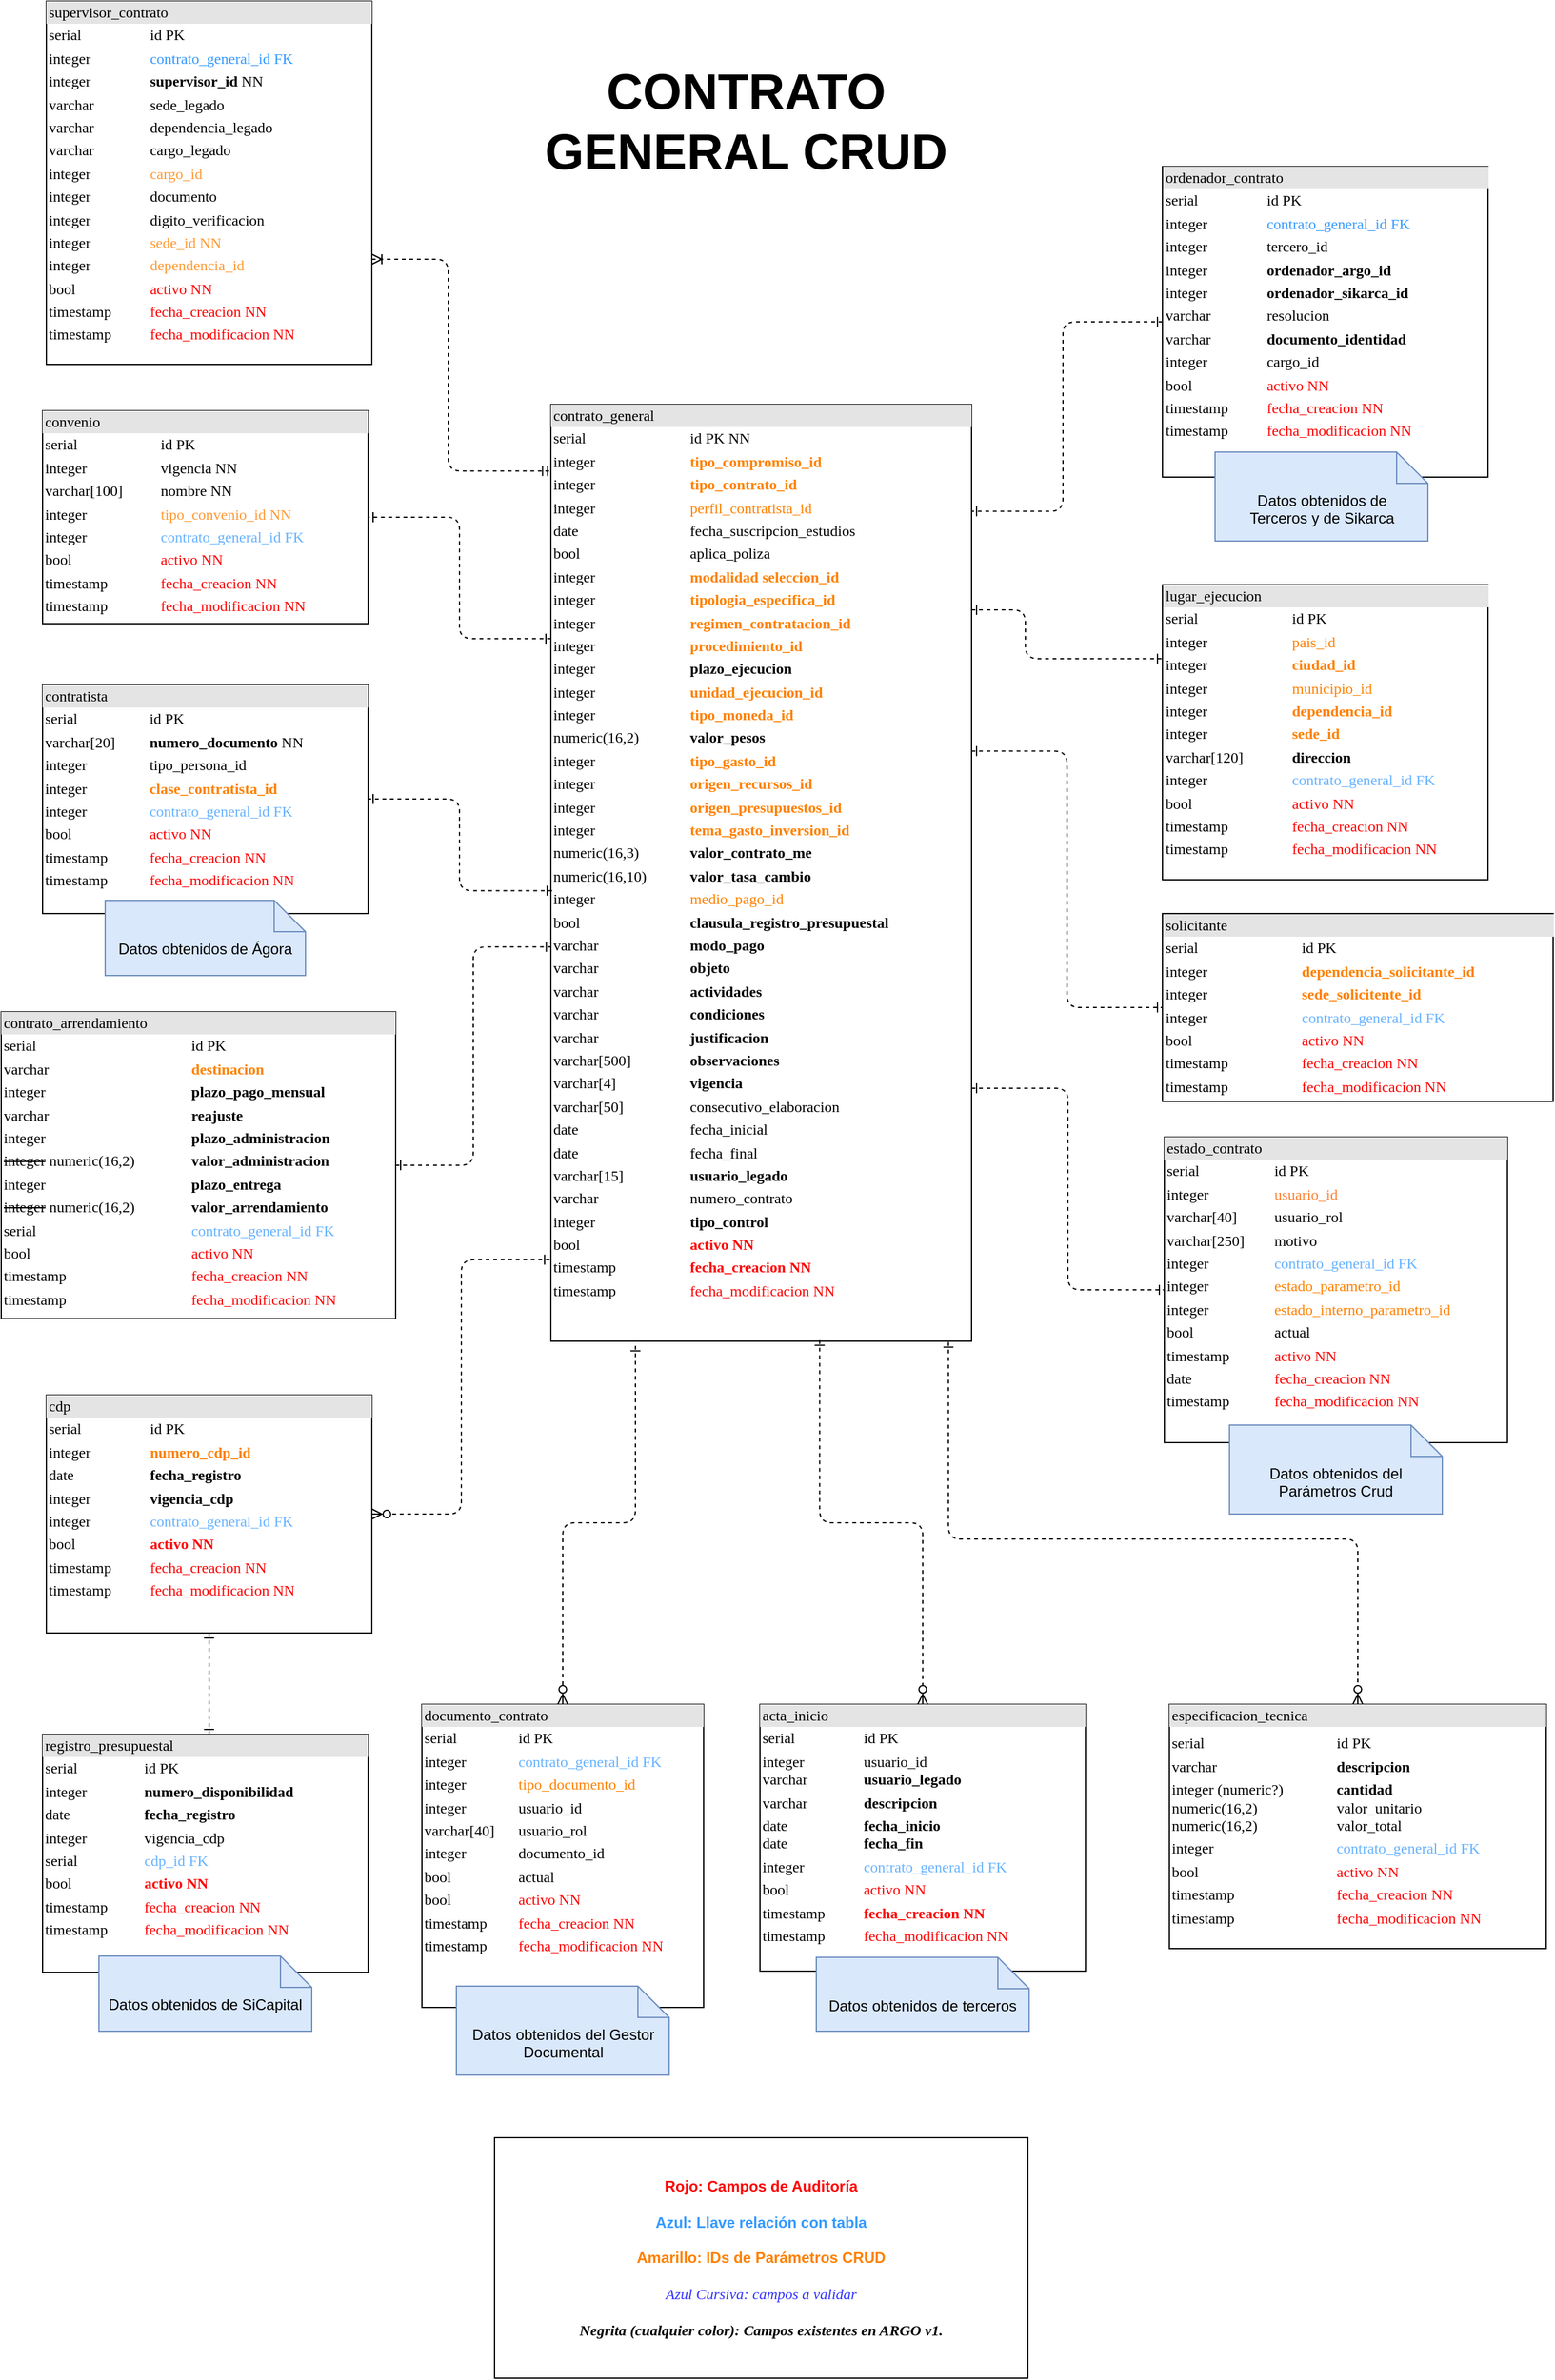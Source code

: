 <mxfile scale="1" border="10" version="26.0.6">
  <diagram name="Copia de Modelo General" id="Ij3a28A8uiQY0N2pdd1F">
    <mxGraphModel dx="1435" dy="1007" grid="0" gridSize="10" guides="1" tooltips="1" connect="1" arrows="1" fold="1" page="0" pageScale="1" pageWidth="1100" pageHeight="850" background="none" math="0" shadow="0">
      <root>
        <mxCell id="zNRPTmnQBVuV7urIA7Vq-0" />
        <mxCell id="zNRPTmnQBVuV7urIA7Vq-1" parent="zNRPTmnQBVuV7urIA7Vq-0" />
        <mxCell id="zNRPTmnQBVuV7urIA7Vq-2" value="&lt;div style=&quot;box-sizing: border-box; width: 100%; background: rgb(228, 228, 228); padding: 2px;&quot;&gt;estado_contrato&lt;/div&gt;&lt;table style=&quot;width: 100% ; font-size: 1em&quot; cellpadding=&quot;2&quot; cellspacing=&quot;0&quot;&gt;&lt;tbody&gt;&lt;tr&gt;&lt;td&gt;serial&lt;span style=&quot;white-space: pre;&quot;&gt;&#x9;&lt;/span&gt;&lt;/td&gt;&lt;td&gt;id PK&lt;/td&gt;&lt;/tr&gt;&lt;tr&gt;&lt;td&gt;integer&lt;/td&gt;&lt;td&gt;&lt;font color=&quot;#ff8033&quot;&gt;usuario_id&lt;/font&gt;&lt;/td&gt;&lt;/tr&gt;&lt;tr&gt;&lt;td&gt;varchar[40]&lt;/td&gt;&lt;td&gt;usuario_rol&lt;/td&gt;&lt;/tr&gt;&lt;tr&gt;&lt;td&gt;varchar[250]&lt;/td&gt;&lt;td&gt;motivo&lt;/td&gt;&lt;/tr&gt;&lt;tr&gt;&lt;td&gt;integer&lt;/td&gt;&lt;td&gt;&lt;span style=&quot;color: rgb(102, 178, 255);&quot;&gt;contrato_general_id FK&lt;/span&gt;&lt;br style=&quot;color: rgb(102, 178, 255);&quot;&gt;&lt;/td&gt;&lt;/tr&gt;&lt;tr&gt;&lt;td&gt;integer&lt;br&gt;&lt;/td&gt;&lt;td&gt;&lt;font color=&quot;#ff8000&quot;&gt;estado_parametro_id&lt;br&gt;&lt;/font&gt;&lt;/td&gt;&lt;/tr&gt;&lt;tr&gt;&lt;td&gt;integer&lt;/td&gt;&lt;td&gt;&lt;font color=&quot;#ff8000&quot;&gt;estado_interno_parametro_id&lt;/font&gt;&lt;/td&gt;&lt;/tr&gt;&lt;tr&gt;&lt;td&gt;bool&lt;/td&gt;&lt;td&gt;actual&lt;/td&gt;&lt;/tr&gt;&lt;tr&gt;&lt;td&gt;timestamp&lt;/td&gt;&lt;td&gt;&lt;font color=&quot;#ff0000&quot;&gt;activo NN&lt;br style=&quot;&quot;&gt;&lt;/font&gt;&lt;/td&gt;&lt;/tr&gt;&lt;tr&gt;&lt;td&gt;date&lt;/td&gt;&lt;td&gt;&lt;font color=&quot;#ff0000&quot;&gt;fecha_creacion NN&lt;br style=&quot;&quot;&gt;&lt;/font&gt;&lt;/td&gt;&lt;/tr&gt;&lt;tr&gt;&lt;td&gt;timestamp&lt;br&gt;&lt;/td&gt;&lt;td&gt;&lt;font color=&quot;#ff0000&quot;&gt;fecha_modificacion NN&lt;/font&gt;&lt;br&gt;&lt;/td&gt;&lt;/tr&gt;&lt;/tbody&gt;&lt;/table&gt;" style="verticalAlign=top;align=left;overflow=fill;html=1;rounded=0;shadow=0;comic=0;labelBackgroundColor=none;strokeWidth=1;fontFamily=Verdana;fontSize=12" parent="zNRPTmnQBVuV7urIA7Vq-1" vertex="1">
          <mxGeometry x="880" y="687" width="274" height="244" as="geometry" />
        </mxCell>
        <mxCell id="zNRPTmnQBVuV7urIA7Vq-3" style="edgeStyle=orthogonalEdgeStyle;html=1;labelBackgroundColor=none;startArrow=ERone;endArrow=ERone;fontFamily=Verdana;fontSize=12;align=left;dashed=1;startFill=0;endFill=0;exitX=1;exitY=0.73;exitDx=0;exitDy=0;exitPerimeter=0;" parent="zNRPTmnQBVuV7urIA7Vq-1" source="zNRPTmnQBVuV7urIA7Vq-4" target="zNRPTmnQBVuV7urIA7Vq-2" edge="1">
          <mxGeometry relative="1" as="geometry">
            <mxPoint x="806" y="758" as="targetPoint" />
          </mxGeometry>
        </mxCell>
        <mxCell id="zNRPTmnQBVuV7urIA7Vq-4" value="&lt;div style=&quot;box-sizing: border-box; width: 100%; background: rgb(228, 228, 228); padding: 2px;&quot;&gt;contrato_general&lt;/div&gt;&lt;table style=&quot;width: 100% ; font-size: 1em&quot; cellpadding=&quot;2&quot; cellspacing=&quot;0&quot;&gt;&lt;tbody&gt;&lt;tr&gt;&lt;td&gt;serial&lt;/td&gt;&lt;td&gt;id PK NN&lt;/td&gt;&lt;/tr&gt;&lt;tr&gt;&lt;td&gt;integer&lt;br&gt;&lt;/td&gt;&lt;td&gt;&lt;font color=&quot;#ff8000&quot;&gt;&lt;b&gt;tipo_compromiso_id&lt;/b&gt;&lt;/font&gt;&lt;/td&gt;&lt;/tr&gt;&lt;tr&gt;&lt;td&gt;integer&lt;br&gt;&lt;/td&gt;&lt;td&gt;&lt;font color=&quot;#ff8000&quot;&gt;&lt;b&gt;tipo_contrato_id&lt;/b&gt;&lt;/font&gt;&lt;/td&gt;&lt;/tr&gt;&lt;tr&gt;&lt;td&gt;integer&lt;br&gt;&lt;/td&gt;&lt;td&gt;&lt;font color=&quot;#ff8000&quot;&gt;perfil_contratista_id&lt;br&gt;&lt;/font&gt;&lt;/td&gt;&lt;/tr&gt;&lt;tr&gt;&lt;td&gt;date&lt;br&gt;&lt;/td&gt;&lt;td&gt;fecha_suscripcion_estudios&amp;nbsp;&lt;br&gt;&lt;/td&gt;&lt;/tr&gt;&lt;tr&gt;&lt;td&gt;bool&lt;br&gt;&lt;/td&gt;&lt;td&gt;aplica_poliza&lt;br&gt;&lt;/td&gt;&lt;/tr&gt;&lt;tr&gt;&lt;td&gt;integer&lt;br&gt;&lt;/td&gt;&lt;td&gt;&lt;font color=&quot;#ff8000&quot;&gt;&lt;b&gt;modalidad seleccion_id&lt;/b&gt;&lt;/font&gt;&lt;/td&gt;&lt;/tr&gt;&lt;tr&gt;&lt;td&gt;integer&lt;br&gt;&lt;/td&gt;&lt;td&gt;&lt;font color=&quot;#ff8000&quot;&gt;&lt;b&gt;tipologia_especifica_id&lt;/b&gt;&lt;/font&gt;&lt;/td&gt;&lt;/tr&gt;&lt;tr&gt;&lt;td&gt;integer&lt;br&gt;&lt;/td&gt;&lt;td&gt;&lt;font color=&quot;#ff8000&quot;&gt;&lt;b&gt;regimen_contratacion_id&lt;/b&gt;&lt;br&gt;&lt;/font&gt;&lt;/td&gt;&lt;/tr&gt;&lt;tr&gt;&lt;td&gt;integer&lt;br&gt;&lt;/td&gt;&lt;td&gt;&lt;font color=&quot;#ff8000&quot;&gt;&lt;b&gt;procedimiento_id&lt;/b&gt;&lt;/font&gt;&lt;/td&gt;&lt;/tr&gt;&lt;tr&gt;&lt;td&gt;integer&lt;br&gt;&lt;/td&gt;&lt;td&gt;&lt;b&gt;plazo_ejecucion&lt;/b&gt;&lt;br&gt;&lt;/td&gt;&lt;/tr&gt;&lt;tr&gt;&lt;td&gt;integer&lt;/td&gt;&lt;td&gt;&lt;font color=&quot;#ff8000&quot;&gt;&lt;b&gt;unidad_ejecucion_id&lt;/b&gt;&lt;br&gt;&lt;/font&gt;&lt;/td&gt;&lt;/tr&gt;&lt;tr&gt;&lt;td&gt;integer&lt;/td&gt;&lt;td&gt;&lt;span style=&quot;color: rgb(255, 128, 0);&quot;&gt;&lt;b&gt;tipo_moneda_id&lt;/b&gt;&lt;/span&gt;&lt;br&gt;&lt;/td&gt;&lt;/tr&gt;&lt;tr&gt;&lt;td&gt;numeric(16,2)&lt;br&gt;&lt;/td&gt;&lt;td&gt;&lt;b&gt;valor_pesos&lt;/b&gt;&lt;font color=&quot;#ff8000&quot;&gt;&lt;br&gt;&lt;/font&gt;&lt;/td&gt;&lt;/tr&gt;&lt;tr&gt;&lt;td&gt;integer&lt;br&gt;&lt;/td&gt;&lt;td&gt;&lt;span style=&quot;color: rgb(255, 128, 0);&quot;&gt;&lt;b&gt;tipo_gasto_id&lt;/b&gt;&lt;/span&gt;&lt;br&gt;&lt;/td&gt;&lt;/tr&gt;&lt;tr&gt;&lt;td&gt;integer&lt;br&gt;&lt;/td&gt;&lt;td&gt;&lt;span style=&quot;color: rgb(255, 128, 0);&quot;&gt;&lt;b&gt;origen_recursos_id&lt;/b&gt;&lt;/span&gt;&lt;font color=&quot;#ff8000&quot;&gt;&lt;br style=&quot;&quot;&gt;&lt;/font&gt;&lt;/td&gt;&lt;/tr&gt;&lt;tr&gt;&lt;td&gt;integer&lt;br&gt;&lt;/td&gt;&lt;td&gt;&lt;span style=&quot;color: rgb(255, 128, 0);&quot;&gt;&lt;b&gt;origen_presupuestos_id&lt;/b&gt;&lt;/span&gt;&lt;font color=&quot;#ff8000&quot;&gt;&lt;br style=&quot;&quot;&gt;&lt;/font&gt;&lt;/td&gt;&lt;/tr&gt;&lt;tr&gt;&lt;td&gt;integer&lt;br&gt;&lt;/td&gt;&lt;td&gt;&lt;span style=&quot;color: rgb(255, 128, 0);&quot;&gt;&lt;b&gt;tema_gasto_inversion_id&lt;/b&gt;&lt;/span&gt;&lt;font color=&quot;#ff8000&quot;&gt;&lt;br style=&quot;&quot;&gt;&lt;/font&gt;&lt;/td&gt;&lt;/tr&gt;&lt;tr&gt;&lt;td&gt;numeric(16,3)&lt;br&gt;&lt;/td&gt;&lt;td&gt;&lt;b&gt;valor_contrato_me&lt;/b&gt;&lt;font color=&quot;#ff8000&quot;&gt;&lt;br style=&quot;&quot;&gt;&lt;/font&gt;&lt;/td&gt;&lt;/tr&gt;&lt;tr&gt;&lt;td&gt;numeric(16,10)&lt;br&gt;&lt;/td&gt;&lt;td&gt;&lt;b&gt;valor_tasa_cambio&lt;/b&gt;&lt;br&gt;&lt;/td&gt;&lt;/tr&gt;&lt;tr&gt;&lt;td&gt;integer&lt;br&gt;&lt;/td&gt;&lt;td&gt;&lt;span style=&quot;color: rgb(255, 128, 0);&quot;&gt;medio_pago_id&lt;/span&gt;&lt;br&gt;&lt;/td&gt;&lt;/tr&gt;&lt;tr&gt;&lt;td&gt;bool&lt;br&gt;&lt;/td&gt;&lt;td&gt;&lt;b&gt;clausula_registro_presupuestal&lt;/b&gt;&lt;br&gt;&lt;/td&gt;&lt;/tr&gt;&lt;tr&gt;&lt;td&gt;varchar&lt;br&gt;&lt;/td&gt;&lt;td&gt;&lt;b&gt;modo_pago&lt;/b&gt;&lt;br&gt;&lt;/td&gt;&lt;/tr&gt;&lt;tr&gt;&lt;td&gt;varchar&lt;br&gt;&lt;/td&gt;&lt;td&gt;&lt;b&gt;objeto&lt;/b&gt;&lt;br&gt;&lt;/td&gt;&lt;/tr&gt;&lt;tr&gt;&lt;td&gt;varchar&lt;br&gt;&lt;/td&gt;&lt;td&gt;&lt;b&gt;actividades&lt;/b&gt;&lt;br&gt;&lt;/td&gt;&lt;/tr&gt;&lt;tr&gt;&lt;td&gt;varchar&lt;br&gt;&lt;/td&gt;&lt;td&gt;&lt;b&gt;condiciones&lt;/b&gt;&lt;br&gt;&lt;/td&gt;&lt;/tr&gt;&lt;tr&gt;&lt;td&gt;varchar&lt;br&gt;&lt;/td&gt;&lt;td&gt;&lt;b&gt;justificacion&lt;/b&gt;&lt;br&gt;&lt;/td&gt;&lt;/tr&gt;&lt;tr&gt;&lt;td&gt;varchar[500]&lt;br&gt;&lt;/td&gt;&lt;td&gt;&lt;b&gt;observaciones&lt;/b&gt;&lt;br&gt;&lt;/td&gt;&lt;/tr&gt;&lt;tr&gt;&lt;td&gt;varchar[4]&lt;br&gt;&lt;/td&gt;&lt;td&gt;&lt;b&gt;vigencia&lt;/b&gt;&lt;br&gt;&lt;/td&gt;&lt;/tr&gt;&lt;tr&gt;&lt;td&gt;varchar[50]&lt;br&gt;&lt;/td&gt;&lt;td&gt;consecutivo_elaboracion&lt;br&gt;&lt;/td&gt;&lt;/tr&gt;&lt;tr&gt;&lt;td&gt;date&lt;/td&gt;&lt;td&gt;fecha_inicial&lt;br&gt;&lt;/td&gt;&lt;/tr&gt;&lt;tr&gt;&lt;td&gt;date&lt;br&gt;&lt;/td&gt;&lt;td&gt;fecha_final&lt;br&gt;&lt;/td&gt;&lt;/tr&gt;&lt;tr&gt;&lt;td&gt;varchar[15]&lt;br&gt;&lt;/td&gt;&lt;td&gt;&lt;b&gt;usuario_legado&lt;/b&gt;&lt;br&gt;&lt;/td&gt;&lt;/tr&gt;&lt;tr&gt;&lt;td&gt;varchar&lt;/td&gt;&lt;td&gt;numero_contrato&lt;/td&gt;&lt;/tr&gt;&lt;tr&gt;&lt;td&gt;integer&lt;/td&gt;&lt;td&gt;&lt;b style=&quot;&quot;&gt;tipo_control&lt;/b&gt;&lt;/td&gt;&lt;/tr&gt;&lt;tr&gt;&lt;td&gt;bool&lt;br&gt;&lt;/td&gt;&lt;td&gt;&lt;b&gt;&lt;span style=&quot;color: rgb(255, 0, 0);&quot;&gt;activo NN&lt;/span&gt;&lt;br&gt;&lt;/b&gt;&lt;/td&gt;&lt;/tr&gt;&lt;tr&gt;&lt;td&gt;timestamp&lt;br&gt;&lt;/td&gt;&lt;td&gt;&lt;b&gt;&lt;span style=&quot;color: rgb(255, 0, 0);&quot;&gt;fecha_creacion NN&lt;/span&gt;&lt;br style=&quot;color: rgb(255, 0, 0);&quot;&gt;&lt;/b&gt;&lt;/td&gt;&lt;/tr&gt;&lt;tr&gt;&lt;td&gt;timestamp&lt;br&gt;&lt;/td&gt;&lt;td&gt;&lt;span style=&quot;color: rgb(255, 0, 0);&quot;&gt;fecha_modificacion NN&lt;/span&gt;&lt;br style=&quot;color: rgb(255, 0, 0);&quot;&gt;&lt;/td&gt;&lt;/tr&gt;&lt;tr&gt;&lt;td&gt;&lt;br&gt;&lt;/td&gt;&lt;td&gt;&lt;br style=&quot;color: rgb(255, 0, 0);&quot;&gt;&lt;/td&gt;&lt;/tr&gt;&lt;/tbody&gt;&lt;/table&gt;" style="verticalAlign=top;align=left;overflow=fill;html=1;rounded=0;shadow=0;comic=0;labelBackgroundColor=none;strokeWidth=1;fontFamily=Verdana;fontSize=12" parent="zNRPTmnQBVuV7urIA7Vq-1" vertex="1">
          <mxGeometry x="390" y="102" width="336" height="748" as="geometry" />
        </mxCell>
        <mxCell id="zNRPTmnQBVuV7urIA7Vq-7" value="&lt;div style=&quot;box-sizing: border-box ; width: 100% ; background: #e4e4e4 ; padding: 2px&quot;&gt;lugar_ejecucion&lt;/div&gt;&lt;table style=&quot;width: 100% ; font-size: 1em&quot; cellpadding=&quot;2&quot; cellspacing=&quot;0&quot;&gt;&lt;tbody&gt;&lt;tr&gt;&lt;td&gt;serial&lt;span style=&quot;white-space: pre;&quot;&gt;&#x9;&lt;span style=&quot;white-space: pre;&quot;&gt;&#x9;&lt;/span&gt;&lt;/span&gt;&lt;/td&gt;&lt;td&gt;id PK&lt;/td&gt;&lt;/tr&gt;&lt;tr&gt;&lt;td&gt;integer&lt;/td&gt;&lt;td&gt;&lt;font color=&quot;#ff8000&quot;&gt;pais_id&lt;/font&gt;&lt;/td&gt;&lt;/tr&gt;&lt;tr&gt;&lt;td&gt;integer&lt;/td&gt;&lt;td&gt;&lt;font color=&quot;#ff8000&quot;&gt;&lt;b&gt;ciudad_id&lt;/b&gt;&lt;br&gt;&lt;/font&gt;&lt;/td&gt;&lt;/tr&gt;&lt;tr&gt;&lt;td&gt;integer&lt;/td&gt;&lt;td&gt;&lt;span style=&quot;color: rgb(255, 128, 0);&quot;&gt;municipio&lt;/span&gt;&lt;font color=&quot;#ff8000&quot;&gt;_id&lt;/font&gt;&lt;/td&gt;&lt;/tr&gt;&lt;tr&gt;&lt;td&gt;integer&lt;/td&gt;&lt;td&gt;&lt;font color=&quot;#ff8000&quot;&gt;&lt;b&gt;dependencia_id&lt;/b&gt;&lt;/font&gt;&lt;/td&gt;&lt;/tr&gt;&lt;tr&gt;&lt;td&gt;integer&lt;/td&gt;&lt;td&gt;&lt;font color=&quot;#ff8000&quot;&gt;&lt;b&gt;sede_id&lt;/b&gt;&lt;/font&gt;&lt;/td&gt;&lt;/tr&gt;&lt;tr&gt;&lt;td&gt;varchar[120]&lt;/td&gt;&lt;td&gt;&lt;b&gt;direccion&lt;/b&gt;&lt;/td&gt;&lt;/tr&gt;&lt;tr&gt;&lt;td&gt;integer&lt;br&gt;&lt;/td&gt;&lt;td&gt;&lt;span style=&quot;color: rgb(102, 178, 255);&quot;&gt;contrato_general_id FK&lt;/span&gt;&lt;br style=&quot;color: rgb(102, 178, 255);&quot;&gt;&lt;/td&gt;&lt;/tr&gt;&lt;tr&gt;&lt;td&gt;bool&lt;br&gt;&lt;/td&gt;&lt;td&gt;&lt;font color=&quot;#ff0000&quot;&gt;activo NN&lt;br style=&quot;&quot;&gt;&lt;/font&gt;&lt;/td&gt;&lt;/tr&gt;&lt;tr&gt;&lt;td&gt;timestamp&lt;/td&gt;&lt;td&gt;&lt;font color=&quot;#ff0000&quot;&gt;fecha_creacion NN&lt;br style=&quot;&quot;&gt;&lt;/font&gt;&lt;/td&gt;&lt;/tr&gt;&lt;tr&gt;&lt;td&gt;timestamp&lt;/td&gt;&lt;td&gt;&lt;span style=&quot;color: rgb(255, 0, 0);&quot;&gt;fecha_modificacion NN&lt;/span&gt;&lt;/td&gt;&lt;/tr&gt;&lt;/tbody&gt;&lt;/table&gt;" style="verticalAlign=top;align=left;overflow=fill;html=1;rounded=0;shadow=0;comic=0;labelBackgroundColor=none;strokeWidth=1;fontFamily=Verdana;fontSize=12;" parent="zNRPTmnQBVuV7urIA7Vq-1" vertex="1">
          <mxGeometry x="878.5" y="246" width="260" height="235.5" as="geometry" />
        </mxCell>
        <mxCell id="zNRPTmnQBVuV7urIA7Vq-8" style="edgeStyle=orthogonalEdgeStyle;html=1;labelBackgroundColor=none;startArrow=ERone;endArrow=ERone;fontFamily=Verdana;fontSize=12;align=left;dashed=1;startFill=0;endFill=0;" parent="zNRPTmnQBVuV7urIA7Vq-1" source="zNRPTmnQBVuV7urIA7Vq-4" target="zNRPTmnQBVuV7urIA7Vq-7" edge="1">
          <mxGeometry relative="1" as="geometry">
            <mxPoint x="696" y="265.75" as="sourcePoint" />
            <mxPoint x="1089" y="207" as="targetPoint" />
            <Array as="points">
              <mxPoint x="769" y="266" />
              <mxPoint x="769" y="305" />
            </Array>
          </mxGeometry>
        </mxCell>
        <mxCell id="zNRPTmnQBVuV7urIA7Vq-11" value="&lt;div style=&quot;box-sizing: border-box ; width: 100% ; background: #e4e4e4 ; padding: 2px&quot;&gt;convenio&lt;/div&gt;&lt;table style=&quot;width: 100% ; font-size: 1em&quot; cellpadding=&quot;2&quot; cellspacing=&quot;0&quot;&gt;&lt;tbody&gt;&lt;tr&gt;&lt;td&gt;serial&lt;span style=&quot;white-space: pre;&quot;&gt;&#x9;&lt;/span&gt;&lt;/td&gt;&lt;td&gt;id PK&amp;nbsp;&lt;/td&gt;&lt;/tr&gt;&lt;tr&gt;&lt;td&gt;integer&lt;/td&gt;&lt;td&gt;vigencia NN&lt;/td&gt;&lt;/tr&gt;&lt;tr&gt;&lt;td&gt;varchar[100]&lt;/td&gt;&lt;td&gt;nombre NN&lt;/td&gt;&lt;/tr&gt;&lt;tr&gt;&lt;td&gt;integer&lt;/td&gt;&lt;td&gt;&lt;font color=&quot;#ff9933&quot;&gt;tipo_convenio_id NN&lt;/font&gt;&lt;/td&gt;&lt;/tr&gt;&lt;tr&gt;&lt;td&gt;integer&lt;br&gt;&lt;/td&gt;&lt;td&gt;&lt;span style=&quot;color: rgb(102, 178, 255);&quot;&gt;contrato_general_id FK&lt;/span&gt;&lt;br style=&quot;color: rgb(102, 178, 255);&quot;&gt;&lt;/td&gt;&lt;/tr&gt;&lt;tr&gt;&lt;td&gt;bool&lt;br&gt;&lt;/td&gt;&lt;td&gt;&lt;font color=&quot;#ff0000&quot;&gt;activo NN&lt;br style=&quot;&quot;&gt;&lt;/font&gt;&lt;/td&gt;&lt;/tr&gt;&lt;tr&gt;&lt;td&gt;timestamp&lt;/td&gt;&lt;td&gt;&lt;font color=&quot;#ff0000&quot;&gt;fecha_creacion NN&lt;br style=&quot;&quot;&gt;&lt;/font&gt;&lt;/td&gt;&lt;/tr&gt;&lt;tr&gt;&lt;td&gt;timestamp&lt;br&gt;&lt;/td&gt;&lt;td&gt;&lt;font color=&quot;#ff0000&quot;&gt;fecha_modificacion NN&lt;/font&gt;&lt;br&gt;&lt;/td&gt;&lt;/tr&gt;&lt;/tbody&gt;&lt;/table&gt;" style="verticalAlign=top;align=left;overflow=fill;html=1;rounded=0;shadow=0;comic=0;labelBackgroundColor=none;strokeWidth=1;fontFamily=Verdana;fontSize=12" parent="zNRPTmnQBVuV7urIA7Vq-1" vertex="1">
          <mxGeometry x="-16" y="107" width="260" height="170" as="geometry" />
        </mxCell>
        <mxCell id="zNRPTmnQBVuV7urIA7Vq-12" style="edgeStyle=orthogonalEdgeStyle;html=1;entryX=1;entryY=0.5;dashed=1;labelBackgroundColor=none;startArrow=ERone;endArrow=ERone;fontFamily=Verdana;fontSize=12;align=left;entryDx=0;entryDy=0;startFill=0;endFill=0;exitX=0;exitY=0.25;exitDx=0;exitDy=0;" parent="zNRPTmnQBVuV7urIA7Vq-1" source="zNRPTmnQBVuV7urIA7Vq-4" target="zNRPTmnQBVuV7urIA7Vq-11" edge="1">
          <mxGeometry relative="1" as="geometry">
            <mxPoint x="390" y="475" as="sourcePoint" />
            <mxPoint x="350" y="190" as="targetPoint" />
          </mxGeometry>
        </mxCell>
        <mxCell id="zNRPTmnQBVuV7urIA7Vq-13" value="&lt;div style=&quot;box-sizing: border-box ; width: 100% ; background: #e4e4e4 ; padding: 2px&quot;&gt;contratista&lt;/div&gt;&lt;table style=&quot;width: 100% ; font-size: 1em&quot; cellpadding=&quot;2&quot; cellspacing=&quot;0&quot;&gt;&lt;tbody&gt;&lt;tr&gt;&lt;td&gt;serial&lt;span style=&quot;white-space: pre;&quot;&gt;&#x9;&lt;/span&gt;&lt;/td&gt;&lt;td&gt;id PK&lt;/td&gt;&lt;/tr&gt;&lt;tr&gt;&lt;td&gt;varchar[20]&lt;br&gt;&lt;/td&gt;&lt;td&gt;&lt;b&gt;numero_documento&lt;/b&gt; NN&lt;/td&gt;&lt;/tr&gt;&lt;tr&gt;&lt;td&gt;integer&lt;br&gt;&lt;/td&gt;&lt;td&gt;tipo_persona_id&lt;/td&gt;&lt;/tr&gt;&lt;tr&gt;&lt;td&gt;integer&lt;/td&gt;&lt;td&gt;&lt;font color=&quot;#ff8000&quot;&gt;&lt;b&gt;clase_contratista_id&lt;/b&gt;&lt;/font&gt;&lt;/td&gt;&lt;/tr&gt;&lt;tr&gt;&lt;td&gt;integer&lt;br&gt;&lt;/td&gt;&lt;td&gt;&lt;span style=&quot;color: rgb(102, 178, 255);&quot;&gt;contrato_general_id FK&lt;/span&gt;&lt;br style=&quot;color: rgb(102, 178, 255);&quot;&gt;&lt;/td&gt;&lt;/tr&gt;&lt;tr&gt;&lt;td&gt;bool&lt;br&gt;&lt;/td&gt;&lt;td&gt;&lt;font color=&quot;#ff0000&quot;&gt;activo NN&lt;br style=&quot;&quot;&gt;&lt;/font&gt;&lt;/td&gt;&lt;/tr&gt;&lt;tr&gt;&lt;td&gt;timestamp&lt;/td&gt;&lt;td&gt;&lt;font color=&quot;#ff0000&quot;&gt;fecha_creacion NN&lt;br style=&quot;&quot;&gt;&lt;/font&gt;&lt;/td&gt;&lt;/tr&gt;&lt;tr&gt;&lt;td&gt;timestamp&lt;br&gt;&lt;/td&gt;&lt;td&gt;&lt;font color=&quot;#ff0000&quot;&gt;fecha_modificacion NN&lt;/font&gt;&lt;br&gt;&lt;/td&gt;&lt;/tr&gt;&lt;/tbody&gt;&lt;/table&gt;" style="verticalAlign=top;align=left;overflow=fill;html=1;rounded=0;shadow=0;comic=0;labelBackgroundColor=none;strokeWidth=1;fontFamily=Verdana;fontSize=12" parent="zNRPTmnQBVuV7urIA7Vq-1" vertex="1">
          <mxGeometry x="-16" y="325.5" width="260" height="183" as="geometry" />
        </mxCell>
        <mxCell id="zNRPTmnQBVuV7urIA7Vq-14" style="edgeStyle=orthogonalEdgeStyle;html=1;dashed=1;labelBackgroundColor=none;startArrow=ERone;endArrow=ERone;fontFamily=Verdana;fontSize=12;align=left;endFill=0;startFill=0;exitX=0.003;exitY=0.519;exitDx=0;exitDy=0;exitPerimeter=0;entryX=1;entryY=0.5;entryDx=0;entryDy=0;" parent="zNRPTmnQBVuV7urIA7Vq-1" source="zNRPTmnQBVuV7urIA7Vq-4" target="zNRPTmnQBVuV7urIA7Vq-13" edge="1">
          <mxGeometry relative="1" as="geometry">
            <mxPoint x="400" y="485" as="sourcePoint" />
            <mxPoint x="230" y="373" as="targetPoint" />
          </mxGeometry>
        </mxCell>
        <mxCell id="zNRPTmnQBVuV7urIA7Vq-15" value="&lt;div style=&quot;box-sizing: border-box ; width: 100% ; background: #e4e4e4 ; padding: 2px&quot;&gt;cdp&lt;/div&gt;&lt;table style=&quot;width: 100% ; font-size: 1em&quot; cellpadding=&quot;2&quot; cellspacing=&quot;0&quot;&gt;&lt;tbody&gt;&lt;tr&gt;&lt;td&gt;serial&lt;span style=&quot;white-space: pre;&quot;&gt;&#x9;&lt;/span&gt;&lt;/td&gt;&lt;td&gt;id PK&lt;/td&gt;&lt;/tr&gt;&lt;tr&gt;&lt;td&gt;integer&lt;/td&gt;&lt;td&gt;&lt;font color=&quot;#ff8000&quot;&gt;&lt;b&gt;numero_cdp_id&lt;/b&gt;&lt;/font&gt;&lt;/td&gt;&lt;/tr&gt;&lt;tr&gt;&lt;td&gt;date&lt;/td&gt;&lt;td&gt;&lt;b&gt;fecha_registro&lt;/b&gt;&lt;br&gt;&lt;/td&gt;&lt;/tr&gt;&lt;tr&gt;&lt;td&gt;integer&lt;/td&gt;&lt;td&gt;&lt;b&gt;vigencia_cdp&lt;/b&gt;&lt;/td&gt;&lt;/tr&gt;&lt;tr&gt;&lt;td&gt;integer&lt;br&gt;&lt;/td&gt;&lt;td&gt;&lt;span style=&quot;color: rgb(102, 178, 255);&quot;&gt;contrato_general_id FK&lt;/span&gt;&lt;br style=&quot;color: rgb(102, 178, 255);&quot;&gt;&lt;/td&gt;&lt;/tr&gt;&lt;tr&gt;&lt;td&gt;bool&lt;br&gt;&lt;/td&gt;&lt;td&gt;&lt;font color=&quot;#ff0000&quot;&gt;&lt;b style=&quot;&quot;&gt;activo NN&lt;/b&gt;&lt;br style=&quot;&quot;&gt;&lt;/font&gt;&lt;/td&gt;&lt;/tr&gt;&lt;tr&gt;&lt;td&gt;timestamp&lt;br&gt;&lt;/td&gt;&lt;td&gt;&lt;font color=&quot;#ff0000&quot;&gt;fecha_creacion NN&lt;br style=&quot;&quot;&gt;&lt;/font&gt;&lt;/td&gt;&lt;/tr&gt;&lt;tr&gt;&lt;td&gt;timestamp&lt;br&gt;&lt;/td&gt;&lt;td&gt;&lt;font color=&quot;#ff0000&quot;&gt;fecha_modificacion NN&lt;/font&gt;&lt;br&gt;&lt;/td&gt;&lt;/tr&gt;&lt;/tbody&gt;&lt;/table&gt;" style="verticalAlign=top;align=left;overflow=fill;html=1;rounded=0;shadow=0;comic=0;labelBackgroundColor=none;strokeWidth=1;fontFamily=Verdana;fontSize=12" parent="zNRPTmnQBVuV7urIA7Vq-1" vertex="1">
          <mxGeometry x="-13" y="893" width="260" height="190" as="geometry" />
        </mxCell>
        <mxCell id="zNRPTmnQBVuV7urIA7Vq-16" style="edgeStyle=orthogonalEdgeStyle;html=1;dashed=1;labelBackgroundColor=none;startArrow=ERone;endArrow=ERzeroToMany;fontFamily=Verdana;fontSize=12;align=left;startFill=0;endFill=0;exitX=-0.003;exitY=0.913;exitDx=0;exitDy=0;exitPerimeter=0;entryX=1;entryY=0.5;entryDx=0;entryDy=0;" parent="zNRPTmnQBVuV7urIA7Vq-1" source="zNRPTmnQBVuV7urIA7Vq-4" target="zNRPTmnQBVuV7urIA7Vq-15" edge="1">
          <mxGeometry relative="1" as="geometry">
            <mxPoint x="400" y="485" as="sourcePoint" />
            <mxPoint x="280" y="195" as="targetPoint" />
          </mxGeometry>
        </mxCell>
        <mxCell id="zNRPTmnQBVuV7urIA7Vq-17" value="&lt;div style=&quot;box-sizing: border-box ; width: 100% ; background: #e4e4e4 ; padding: 2px&quot;&gt;registro_presupuestal&lt;/div&gt;&lt;table style=&quot;width: 100% ; font-size: 1em&quot; cellpadding=&quot;2&quot; cellspacing=&quot;0&quot;&gt;&lt;tbody&gt;&lt;tr&gt;&lt;td&gt;serial&lt;span style=&quot;white-space: pre;&quot;&gt;&#x9;&lt;/span&gt;&lt;/td&gt;&lt;td&gt;id PK&lt;/td&gt;&lt;/tr&gt;&lt;tr&gt;&lt;td&gt;integer&lt;/td&gt;&lt;td&gt;&lt;b&gt;numero_disponibilidad&lt;/b&gt;&lt;/td&gt;&lt;/tr&gt;&lt;tr&gt;&lt;td&gt;date&lt;/td&gt;&lt;td&gt;&lt;b&gt;fecha_registro&lt;/b&gt;&lt;br&gt;&lt;/td&gt;&lt;/tr&gt;&lt;tr&gt;&lt;td&gt;integer&lt;/td&gt;&lt;td&gt;vigencia_cdp&lt;/td&gt;&lt;/tr&gt;&lt;tr&gt;&lt;td&gt;serial&lt;br&gt;&lt;/td&gt;&lt;td&gt;&lt;span style=&quot;color: rgb(102, 178, 255);&quot;&gt;cdp_id FK&lt;/span&gt;&lt;br style=&quot;color: rgb(102, 178, 255);&quot;&gt;&lt;/td&gt;&lt;/tr&gt;&lt;tr&gt;&lt;td&gt;bool&lt;br&gt;&lt;/td&gt;&lt;td&gt;&lt;b&gt;&lt;font color=&quot;#ff0000&quot;&gt;activo NN&lt;br style=&quot;&quot;&gt;&lt;/font&gt;&lt;/b&gt;&lt;/td&gt;&lt;/tr&gt;&lt;tr&gt;&lt;td&gt;timestamp&lt;br&gt;&lt;/td&gt;&lt;td&gt;&lt;font color=&quot;#ff0000&quot;&gt;fecha_creacion NN&lt;br style=&quot;&quot;&gt;&lt;/font&gt;&lt;/td&gt;&lt;/tr&gt;&lt;tr&gt;&lt;td&gt;timestamp&lt;/td&gt;&lt;td&gt;&lt;font color=&quot;#ff0000&quot;&gt;fecha_modificacion NN&lt;/font&gt;&lt;br&gt;&lt;/td&gt;&lt;/tr&gt;&lt;/tbody&gt;&lt;/table&gt;" style="verticalAlign=top;align=left;overflow=fill;html=1;rounded=0;shadow=0;comic=0;labelBackgroundColor=none;strokeWidth=1;fontFamily=Verdana;fontSize=12" parent="zNRPTmnQBVuV7urIA7Vq-1" vertex="1">
          <mxGeometry x="-16" y="1164" width="260" height="190" as="geometry" />
        </mxCell>
        <mxCell id="zNRPTmnQBVuV7urIA7Vq-18" style="edgeStyle=orthogonalEdgeStyle;html=1;dashed=1;labelBackgroundColor=none;startArrow=ERone;endArrow=ERone;fontFamily=Verdana;fontSize=12;align=left;startFill=0;endFill=0;exitX=0.5;exitY=1;exitDx=0;exitDy=0;" parent="zNRPTmnQBVuV7urIA7Vq-1" source="zNRPTmnQBVuV7urIA7Vq-15" target="zNRPTmnQBVuV7urIA7Vq-17" edge="1">
          <mxGeometry relative="1" as="geometry">
            <mxPoint x="345" y="814" as="sourcePoint" />
            <mxPoint x="84" y="1017" as="targetPoint" />
            <Array as="points">
              <mxPoint x="124" y="1164" />
            </Array>
          </mxGeometry>
        </mxCell>
        <mxCell id="zNRPTmnQBVuV7urIA7Vq-19" value="&lt;b&gt;&lt;font color=&quot;#ff0000&quot;&gt;Rojo: Campos de Auditoría&lt;/font&gt;&lt;/b&gt;&lt;div&gt;&lt;b&gt;&lt;font color=&quot;#ff0000&quot;&gt;&lt;br&gt;&lt;/font&gt;&lt;/b&gt;&lt;/div&gt;&lt;div&gt;&lt;b&gt;&lt;font color=&quot;#3399ff&quot;&gt;Azul: Llave relación con tabla&lt;/font&gt;&lt;/b&gt;&lt;/div&gt;&lt;div&gt;&lt;b&gt;&lt;font color=&quot;#3399ff&quot;&gt;&lt;br&gt;&lt;/font&gt;&lt;/b&gt;&lt;/div&gt;&lt;div&gt;&lt;b&gt;&lt;font color=&quot;#ff8000&quot;&gt;Amarillo: IDs de Parámetros CRUD&lt;br&gt;&lt;br&gt;&lt;/font&gt;&lt;/b&gt;&lt;i style=&quot;font-family: Verdana; text-align: left; text-wrap-mode: nowrap;&quot;&gt;&lt;font color=&quot;#3333ff&quot;&gt;Azul Cursiva: campos a validar&lt;/font&gt;&lt;/i&gt;&lt;/div&gt;&lt;div&gt;&lt;i style=&quot;font-family: Verdana; text-align: left; text-wrap-mode: nowrap;&quot;&gt;&lt;font color=&quot;#3333ff&quot;&gt;&lt;br&gt;&lt;/font&gt;&lt;/i&gt;&lt;/div&gt;&lt;div&gt;&lt;i style=&quot;font-family: Verdana; text-align: left; text-wrap-mode: nowrap;&quot;&gt;&lt;b&gt;Negrita (cualquier color): Campos existentes en ARGO v1.&lt;/b&gt;&lt;/i&gt;&lt;/div&gt;" style="rounded=0;whiteSpace=wrap;html=1;" parent="zNRPTmnQBVuV7urIA7Vq-1" vertex="1">
          <mxGeometry x="345" y="1486" width="426" height="192" as="geometry" />
        </mxCell>
        <mxCell id="zNRPTmnQBVuV7urIA7Vq-20" value="&lt;span style=&quot;font-size: 40px;&quot;&gt;&lt;b&gt;CONTRATO GENERAL CRUD&lt;/b&gt;&lt;/span&gt;" style="text;html=1;align=center;verticalAlign=middle;whiteSpace=wrap;rounded=0;fontSize=16;" parent="zNRPTmnQBVuV7urIA7Vq-1" vertex="1">
          <mxGeometry x="366" y="-200" width="360" height="150" as="geometry" />
        </mxCell>
        <mxCell id="zNRPTmnQBVuV7urIA7Vq-21" value="&lt;div style=&quot;box-sizing: border-box ; width: 100% ; background: #e4e4e4 ; padding: 2px&quot;&gt;contrato_arrendamiento&lt;/div&gt;&lt;table style=&quot;width: 100% ; font-size: 1em&quot; cellpadding=&quot;2&quot; cellspacing=&quot;0&quot;&gt;&lt;tbody&gt;&lt;tr&gt;&lt;td&gt;serial&lt;span style=&quot;white-space: pre;&quot;&gt;&#x9;&lt;/span&gt;&lt;/td&gt;&lt;td&gt;id PK&lt;/td&gt;&lt;/tr&gt;&lt;tr&gt;&lt;td&gt;varchar&lt;br&gt;&lt;/td&gt;&lt;td&gt;&lt;font color=&quot;#ff8000&quot;&gt;&lt;b&gt;destinacion&lt;/b&gt;&lt;/font&gt;&lt;/td&gt;&lt;/tr&gt;&lt;tr&gt;&lt;td&gt;integer&lt;/td&gt;&lt;td&gt;&lt;b&gt;plazo_pago_mensual&lt;/b&gt;&lt;/td&gt;&lt;/tr&gt;&lt;tr&gt;&lt;td&gt;varchar&lt;/td&gt;&lt;td&gt;&lt;b&gt;reajuste&lt;/b&gt;&lt;br&gt;&lt;/td&gt;&lt;/tr&gt;&lt;tr&gt;&lt;td&gt;integer&lt;/td&gt;&lt;td&gt;&lt;b&gt;plazo_administracion&lt;/b&gt;&lt;/td&gt;&lt;/tr&gt;&lt;tr&gt;&lt;td&gt;&lt;strike&gt;integer&lt;/strike&gt;&amp;nbsp;numeric(16,2)&lt;/td&gt;&lt;td&gt;&lt;b&gt;valor_administracion&lt;/b&gt;&lt;/td&gt;&lt;/tr&gt;&lt;tr&gt;&lt;td&gt;integer&lt;/td&gt;&lt;td&gt;&lt;b&gt;plazo_entrega&lt;/b&gt;&lt;/td&gt;&lt;/tr&gt;&lt;tr&gt;&lt;td&gt;&lt;strike&gt;integer&lt;/strike&gt; numeric(16,2)&lt;/td&gt;&lt;td&gt;&lt;b&gt;valor_arrendamiento&lt;/b&gt;&lt;br&gt;&lt;/td&gt;&lt;/tr&gt;&lt;tr&gt;&lt;td&gt;serial&lt;br&gt;&lt;/td&gt;&lt;td&gt;&lt;span style=&quot;color: rgb(102, 178, 255);&quot;&gt;contrato_general_id FK&lt;/span&gt;&lt;br style=&quot;color: rgb(102, 178, 255);&quot;&gt;&lt;/td&gt;&lt;/tr&gt;&lt;tr&gt;&lt;td&gt;bool&lt;br&gt;&lt;/td&gt;&lt;td&gt;&lt;font color=&quot;#ff0000&quot;&gt;activo NN&lt;br style=&quot;&quot;&gt;&lt;/font&gt;&lt;/td&gt;&lt;/tr&gt;&lt;tr&gt;&lt;td&gt;timestamp&lt;br&gt;&lt;/td&gt;&lt;td&gt;&lt;font color=&quot;#ff0000&quot;&gt;fecha_creacion NN&lt;br style=&quot;&quot;&gt;&lt;/font&gt;&lt;/td&gt;&lt;/tr&gt;&lt;tr&gt;&lt;td&gt;timestamp&lt;/td&gt;&lt;td&gt;&lt;font color=&quot;#ff0000&quot;&gt;fecha_modificacion NN&lt;/font&gt;&lt;br&gt;&lt;/td&gt;&lt;/tr&gt;&lt;/tbody&gt;&lt;/table&gt;" style="verticalAlign=top;align=left;overflow=fill;html=1;rounded=0;shadow=0;comic=0;labelBackgroundColor=none;strokeWidth=1;fontFamily=Verdana;fontSize=12" parent="zNRPTmnQBVuV7urIA7Vq-1" vertex="1">
          <mxGeometry x="-49" y="587" width="315" height="245" as="geometry" />
        </mxCell>
        <mxCell id="zNRPTmnQBVuV7urIA7Vq-22" style="edgeStyle=orthogonalEdgeStyle;html=1;dashed=1;labelBackgroundColor=none;startArrow=ERone;endArrow=ERone;fontFamily=Verdana;fontSize=12;align=left;startFill=0;endFill=0;exitX=0.001;exitY=0.579;exitDx=0;exitDy=0;exitPerimeter=0;entryX=1;entryY=0.5;entryDx=0;entryDy=0;" parent="zNRPTmnQBVuV7urIA7Vq-1" source="zNRPTmnQBVuV7urIA7Vq-4" target="zNRPTmnQBVuV7urIA7Vq-21" edge="1">
          <mxGeometry relative="1" as="geometry">
            <mxPoint x="-129" y="740" as="sourcePoint" />
            <mxPoint x="-290" y="888" as="targetPoint" />
          </mxGeometry>
        </mxCell>
        <mxCell id="zNRPTmnQBVuV7urIA7Vq-23" value="&lt;div style=&quot;box-sizing: border-box ; width: 100% ; background: #e4e4e4 ; padding: 2px&quot;&gt;solicitante&lt;/div&gt;&lt;table style=&quot;width: 100% ; font-size: 1em&quot; cellpadding=&quot;2&quot; cellspacing=&quot;0&quot;&gt;&lt;tbody&gt;&lt;tr&gt;&lt;td&gt;serial&lt;span style=&quot;white-space: pre;&quot;&gt;&#x9;&lt;span style=&quot;white-space: pre;&quot;&gt;&#x9;&lt;/span&gt;&lt;/span&gt;&lt;/td&gt;&lt;td&gt;id PK&lt;/td&gt;&lt;/tr&gt;&lt;tr&gt;&lt;td&gt;integer&lt;/td&gt;&lt;td&gt;&lt;span style=&quot;color: rgb(255, 128, 0);&quot;&gt;&lt;b&gt;dependencia_solicitante_id&lt;/b&gt;&lt;/span&gt;&lt;/td&gt;&lt;/tr&gt;&lt;tr&gt;&lt;td&gt;integer&lt;/td&gt;&lt;td&gt;&lt;font color=&quot;#ff8000&quot;&gt;&lt;b&gt;sede_solicitente_id&lt;/b&gt;&lt;/font&gt;&lt;/td&gt;&lt;/tr&gt;&lt;tr&gt;&lt;td&gt;integer&lt;br&gt;&lt;/td&gt;&lt;td&gt;&lt;span style=&quot;color: rgb(102, 178, 255);&quot;&gt;contrato_general_id FK&lt;/span&gt;&lt;br style=&quot;color: rgb(102, 178, 255);&quot;&gt;&lt;/td&gt;&lt;/tr&gt;&lt;tr&gt;&lt;td&gt;bool&lt;br&gt;&lt;/td&gt;&lt;td&gt;&lt;font color=&quot;#ff0000&quot;&gt;activo NN&lt;br style=&quot;&quot;&gt;&lt;/font&gt;&lt;/td&gt;&lt;/tr&gt;&lt;tr&gt;&lt;td&gt;timestamp&lt;br&gt;&lt;/td&gt;&lt;td&gt;&lt;font color=&quot;#ff0000&quot;&gt;fecha_creacion NN&lt;br style=&quot;&quot;&gt;&lt;/font&gt;&lt;/td&gt;&lt;/tr&gt;&lt;tr&gt;&lt;td&gt;timestamp&lt;br&gt;&lt;/td&gt;&lt;td&gt;&lt;font color=&quot;#ff0000&quot;&gt;fecha_modificacion NN&lt;/font&gt;&lt;br&gt;&lt;/td&gt;&lt;/tr&gt;&lt;/tbody&gt;&lt;/table&gt;" style="verticalAlign=top;align=left;overflow=fill;html=1;rounded=0;shadow=0;comic=0;labelBackgroundColor=none;strokeWidth=1;fontFamily=Verdana;fontSize=12" parent="zNRPTmnQBVuV7urIA7Vq-1" vertex="1">
          <mxGeometry x="878.5" y="508.5" width="312" height="150" as="geometry" />
        </mxCell>
        <mxCell id="zNRPTmnQBVuV7urIA7Vq-24" style="edgeStyle=orthogonalEdgeStyle;html=1;dashed=1;labelBackgroundColor=none;startArrow=ERone;endArrow=ERone;fontFamily=Verdana;fontSize=12;align=left;startFill=0;endFill=0;entryX=0;entryY=0.5;entryDx=0;entryDy=0;exitX=1;exitY=0.37;exitDx=0;exitDy=0;exitPerimeter=0;" parent="zNRPTmnQBVuV7urIA7Vq-1" source="zNRPTmnQBVuV7urIA7Vq-4" target="zNRPTmnQBVuV7urIA7Vq-23" edge="1">
          <mxGeometry relative="1" as="geometry">
            <mxPoint x="750" y="310" as="sourcePoint" />
            <mxPoint x="950" y="1100" as="targetPoint" />
          </mxGeometry>
        </mxCell>
        <mxCell id="zNRPTmnQBVuV7urIA7Vq-25" value="Datos obtenidos de Ágora" style="shape=note2;boundedLbl=1;whiteSpace=wrap;html=1;size=25;verticalAlign=top;align=center;fillColor=#dae8fc;strokeColor=#6c8ebf;" parent="zNRPTmnQBVuV7urIA7Vq-1" vertex="1">
          <mxGeometry x="34" y="498" width="160" height="60" as="geometry" />
        </mxCell>
        <mxCell id="zNRPTmnQBVuV7urIA7Vq-26" value="Datos obtenidos de SiCapital" style="shape=note2;boundedLbl=1;whiteSpace=wrap;html=1;size=25;verticalAlign=top;align=center;fillColor=#dae8fc;strokeColor=#6c8ebf;" parent="zNRPTmnQBVuV7urIA7Vq-1" vertex="1">
          <mxGeometry x="29" y="1341" width="170" height="60" as="geometry" />
        </mxCell>
        <mxCell id="ZpmqvH9QTiNsi8wLd9IY-0" value="&lt;div style=&quot;box-sizing: border-box; width: 100%; background: rgb(228, 228, 228); padding: 2px;&quot;&gt;supervisor_contrato&lt;/div&gt;&lt;table style=&quot;width: 100% ; font-size: 1em&quot; cellpadding=&quot;2&quot; cellspacing=&quot;0&quot;&gt;&lt;tbody&gt;&lt;tr&gt;&lt;td&gt;serial&lt;span style=&quot;white-space: pre;&quot;&gt;&#x9;&lt;/span&gt;&lt;/td&gt;&lt;td&gt;id PK&lt;/td&gt;&lt;/tr&gt;&lt;tr&gt;&lt;td&gt;integer&lt;/td&gt;&lt;td&gt;&lt;span style=&quot;color: rgb(51, 153, 255);&quot;&gt;contrato_general_id FK&lt;/span&gt;&lt;br&gt;&lt;/td&gt;&lt;/tr&gt;&lt;tr&gt;&lt;td&gt;integer&lt;/td&gt;&lt;td&gt;&lt;b style=&quot;&quot;&gt;supervisor_id&lt;/b&gt; NN&lt;/td&gt;&lt;/tr&gt;&lt;tr&gt;&lt;td&gt;varchar&lt;/td&gt;&lt;td&gt;sede_legado&lt;/td&gt;&lt;/tr&gt;&lt;tr&gt;&lt;td&gt;varchar&lt;/td&gt;&lt;td&gt;dependencia_legado&lt;/td&gt;&lt;/tr&gt;&lt;tr&gt;&lt;td&gt;varchar&lt;/td&gt;&lt;td&gt;cargo_legado&lt;/td&gt;&lt;/tr&gt;&lt;tr&gt;&lt;td&gt;integer&lt;/td&gt;&lt;td&gt;&lt;font style=&quot;color: rgb(255, 153, 51);&quot;&gt;cargo_id&lt;/font&gt;&lt;/td&gt;&lt;/tr&gt;&lt;tr&gt;&lt;td&gt;integer&lt;/td&gt;&lt;td&gt;documento&lt;/td&gt;&lt;/tr&gt;&lt;tr&gt;&lt;td&gt;integer&lt;/td&gt;&lt;td&gt;digito_verificacion&lt;/td&gt;&lt;/tr&gt;&lt;tr&gt;&lt;td&gt;integer&lt;/td&gt;&lt;td&gt;&lt;font style=&quot;color: rgb(255, 153, 51);&quot;&gt;sede_id NN&lt;/font&gt;&lt;/td&gt;&lt;/tr&gt;&lt;tr&gt;&lt;td&gt;integer&lt;/td&gt;&lt;td&gt;&lt;font style=&quot;color: rgb(255, 153, 51);&quot;&gt;dependencia_id&lt;/font&gt;&lt;/td&gt;&lt;/tr&gt;&lt;tr&gt;&lt;td&gt;bool&lt;br&gt;&lt;/td&gt;&lt;td&gt;&lt;font color=&quot;#ff0000&quot;&gt;activo NN&lt;br style=&quot;&quot;&gt;&lt;/font&gt;&lt;/td&gt;&lt;/tr&gt;&lt;tr&gt;&lt;td&gt;timestamp&lt;br&gt;&lt;/td&gt;&lt;td&gt;&lt;font color=&quot;#ff0000&quot;&gt;fecha_creacion NN&lt;/font&gt;&lt;/td&gt;&lt;/tr&gt;&lt;tr&gt;&lt;td&gt;timestamp&lt;/td&gt;&lt;td&gt;&lt;font color=&quot;#ff0000&quot;&gt;fecha_modificacion NN&lt;/font&gt;&lt;br style=&quot;color: rgb(204, 0, 0);&quot;&gt;&lt;/td&gt;&lt;/tr&gt;&lt;/tbody&gt;&lt;/table&gt;" style="verticalAlign=top;align=left;overflow=fill;html=1;rounded=0;shadow=0;comic=0;labelBackgroundColor=none;strokeWidth=1;fontFamily=Verdana;fontSize=12;" parent="zNRPTmnQBVuV7urIA7Vq-1" vertex="1">
          <mxGeometry x="-13" y="-220" width="260" height="290" as="geometry" />
        </mxCell>
        <mxCell id="ZpmqvH9QTiNsi8wLd9IY-1" style="edgeStyle=orthogonalEdgeStyle;html=1;entryX=0.004;entryY=0.071;dashed=1;labelBackgroundColor=none;startArrow=ERoneToMany;endArrow=ERmandOne;fontFamily=Verdana;fontSize=12;align=left;entryDx=0;entryDy=0;startFill=0;endFill=0;entryPerimeter=0;" parent="zNRPTmnQBVuV7urIA7Vq-1" source="ZpmqvH9QTiNsi8wLd9IY-0" target="zNRPTmnQBVuV7urIA7Vq-4" edge="1">
          <mxGeometry relative="1" as="geometry">
            <mxPoint x="940" y="120" as="sourcePoint" />
            <mxPoint x="790" y="-28" as="targetPoint" />
            <Array as="points">
              <mxPoint x="308" y="-14" />
              <mxPoint x="308" y="155" />
            </Array>
          </mxGeometry>
        </mxCell>
        <mxCell id="KsX1xWN-LLje91sA29KS-0" value="&lt;div style=&quot;box-sizing: border-box; width: 100%; background: rgb(228, 228, 228); padding: 2px;&quot;&gt;documento_contrato&lt;/div&gt;&lt;table style=&quot;width: 100% ; font-size: 1em&quot; cellpadding=&quot;2&quot; cellspacing=&quot;0&quot;&gt;&lt;tbody&gt;&lt;tr&gt;&lt;td&gt;serial&lt;/td&gt;&lt;td&gt;id PK&lt;/td&gt;&lt;/tr&gt;&lt;tr&gt;&lt;td&gt;integer&lt;/td&gt;&lt;td&gt;&lt;span style=&quot;color: rgb(102, 178, 255);&quot;&gt;contrato_general_id FK&lt;/span&gt;&lt;/td&gt;&lt;/tr&gt;&lt;tr&gt;&lt;td&gt;integer&lt;br&gt;&lt;/td&gt;&lt;td&gt;&lt;font color=&quot;#ff8000&quot;&gt;tipo_documento_id&lt;br&gt;&lt;/font&gt;&lt;/td&gt;&lt;/tr&gt;&lt;tr&gt;&lt;td&gt;integer&lt;/td&gt;&lt;td&gt;usuario_id&lt;/td&gt;&lt;/tr&gt;&lt;tr&gt;&lt;td&gt;varchar[40]&lt;/td&gt;&lt;td&gt;usuario_rol&lt;/td&gt;&lt;/tr&gt;&lt;tr&gt;&lt;td&gt;integer&lt;/td&gt;&lt;td&gt;documento_id&lt;/td&gt;&lt;/tr&gt;&lt;tr&gt;&lt;td&gt;bool&lt;/td&gt;&lt;td&gt;actual&lt;/td&gt;&lt;/tr&gt;&lt;tr&gt;&lt;td&gt;bool&lt;/td&gt;&lt;td&gt;&lt;font color=&quot;#ff0000&quot;&gt;activo NN&lt;/font&gt;&lt;br&gt;&lt;/td&gt;&lt;/tr&gt;&lt;tr&gt;&lt;td&gt;timestamp&lt;/td&gt;&lt;td&gt;&lt;span style=&quot;color: rgb(255, 0, 0);&quot;&gt;fecha_creacion NN&lt;/span&gt;&lt;/td&gt;&lt;/tr&gt;&lt;tr&gt;&lt;td&gt;timestamp&lt;/td&gt;&lt;td&gt;&lt;span style=&quot;color: rgb(255, 0, 0);&quot;&gt;fecha_modificacion NN&lt;/span&gt;&lt;/td&gt;&lt;/tr&gt;&lt;/tbody&gt;&lt;/table&gt;" style="verticalAlign=top;align=left;overflow=fill;html=1;rounded=0;shadow=0;comic=0;labelBackgroundColor=none;strokeWidth=1;fontFamily=Verdana;fontSize=12" parent="zNRPTmnQBVuV7urIA7Vq-1" vertex="1">
          <mxGeometry x="287" y="1140" width="225" height="242" as="geometry" />
        </mxCell>
        <mxCell id="KsX1xWN-LLje91sA29KS-1" value="Datos obtenidos del Gestor Documental" style="shape=note2;boundedLbl=1;whiteSpace=wrap;html=1;size=25;verticalAlign=top;align=center;fillColor=#dae8fc;strokeColor=#6c8ebf;" parent="zNRPTmnQBVuV7urIA7Vq-1" vertex="1">
          <mxGeometry x="314.5" y="1365" width="170" height="71" as="geometry" />
        </mxCell>
        <mxCell id="CwyrGL1_X2ASCX3xARKO-0" style="html=1;dashed=1;labelBackgroundColor=none;startArrow=ERone;endArrow=ERzeroToMany;fontFamily=Verdana;fontSize=12;align=left;startFill=0;endFill=0;exitX=0.201;exitY=1.005;exitDx=0;exitDy=0;entryX=0.5;entryY=0;entryDx=0;entryDy=0;exitPerimeter=0;edgeStyle=orthogonalEdgeStyle;" parent="zNRPTmnQBVuV7urIA7Vq-1" source="zNRPTmnQBVuV7urIA7Vq-4" target="KsX1xWN-LLje91sA29KS-0" edge="1">
          <mxGeometry relative="1" as="geometry">
            <mxPoint x="540.74" y="824.17" as="sourcePoint" />
            <mxPoint x="398" y="955.972" as="targetPoint" />
          </mxGeometry>
        </mxCell>
        <mxCell id="K97LVaJD6t3aZZeNNYm3-0" value="Datos obtenidos del Parámetros Crud" style="shape=note2;boundedLbl=1;whiteSpace=wrap;html=1;size=25;verticalAlign=top;align=center;fillColor=#dae8fc;strokeColor=#6c8ebf;" parent="zNRPTmnQBVuV7urIA7Vq-1" vertex="1">
          <mxGeometry x="932" y="917" width="170" height="71" as="geometry" />
        </mxCell>
        <mxCell id="diFVzb_e6bwaqK89cZsz-5" value="&lt;div style=&quot;box-sizing: border-box ; width: 100% ; background: #e4e4e4 ; padding: 2px&quot;&gt;acta_inicio&lt;/div&gt;&lt;table style=&quot;width: 100% ; font-size: 1em&quot; cellpadding=&quot;2&quot; cellspacing=&quot;0&quot;&gt;&lt;tbody&gt;&lt;tr&gt;&lt;td&gt;serial&lt;span style=&quot;white-space: pre;&quot;&gt;&#x9;&lt;/span&gt;&lt;/td&gt;&lt;td&gt;id PK&amp;nbsp;&lt;/td&gt;&lt;/tr&gt;&lt;tr&gt;&lt;td&gt;integer&lt;br&gt;varchar&lt;br&gt;&lt;/td&gt;&lt;td&gt;&lt;font style=&quot;&quot; color=&quot;#080808&quot;&gt;usuario_id&lt;/font&gt;&lt;br&gt;&lt;b&gt;usuario_legado&lt;/b&gt;&lt;br&gt;&lt;/td&gt;&lt;/tr&gt;&lt;tr&gt;&lt;td&gt;varchar&lt;/td&gt;&lt;td&gt;&lt;b&gt;descripcion&lt;/b&gt;&lt;/td&gt;&lt;/tr&gt;&lt;tr&gt;&lt;td&gt;date&lt;br&gt;date&lt;/td&gt;&lt;td&gt;&lt;b&gt;fecha_inicio&lt;/b&gt;&lt;br&gt;&lt;b&gt;fecha_fin&lt;/b&gt;&lt;/td&gt;&lt;/tr&gt;&lt;tr&gt;&lt;td&gt;integer&lt;br&gt;&lt;/td&gt;&lt;td&gt;&lt;span style=&quot;color: rgb(102, 178, 255);&quot;&gt;contrato_general_id FK&lt;/span&gt;&lt;br style=&quot;color: rgb(102, 178, 255);&quot;&gt;&lt;/td&gt;&lt;/tr&gt;&lt;tr&gt;&lt;td&gt;bool&lt;br&gt;&lt;/td&gt;&lt;td&gt;&lt;font color=&quot;#ff0000&quot;&gt;activo NN&lt;br style=&quot;&quot;&gt;&lt;/font&gt;&lt;/td&gt;&lt;/tr&gt;&lt;tr&gt;&lt;td&gt;timestamp&lt;/td&gt;&lt;td&gt;&lt;b&gt;&lt;font color=&quot;#ff0000&quot;&gt;fecha_creacion NN&lt;br style=&quot;&quot;&gt;&lt;/font&gt;&lt;/b&gt;&lt;/td&gt;&lt;/tr&gt;&lt;tr&gt;&lt;td&gt;timestamp&lt;br&gt;&lt;/td&gt;&lt;td&gt;&lt;font color=&quot;#ff0000&quot;&gt;fecha_modificacion NN&lt;/font&gt;&lt;br&gt;&lt;/td&gt;&lt;/tr&gt;&lt;/tbody&gt;&lt;/table&gt;" style="verticalAlign=top;align=left;overflow=fill;html=1;rounded=0;shadow=0;comic=0;labelBackgroundColor=none;strokeWidth=1;fontFamily=Verdana;fontSize=12" parent="zNRPTmnQBVuV7urIA7Vq-1" vertex="1">
          <mxGeometry x="557" y="1140" width="260" height="213" as="geometry" />
        </mxCell>
        <mxCell id="diFVzb_e6bwaqK89cZsz-6" value="Datos obtenidos de terceros" style="shape=note2;boundedLbl=1;whiteSpace=wrap;html=1;size=25;verticalAlign=top;align=center;fillColor=#dae8fc;strokeColor=#6c8ebf;" parent="zNRPTmnQBVuV7urIA7Vq-1" vertex="1">
          <mxGeometry x="602" y="1342" width="170" height="59" as="geometry" />
        </mxCell>
        <mxCell id="diFVzb_e6bwaqK89cZsz-9" style="edgeStyle=orthogonalEdgeStyle;rounded=0;orthogonalLoop=1;jettySize=auto;html=1;exitX=0.5;exitY=1;exitDx=0;exitDy=0;exitPerimeter=0;" parent="zNRPTmnQBVuV7urIA7Vq-1" source="diFVzb_e6bwaqK89cZsz-6" target="diFVzb_e6bwaqK89cZsz-6" edge="1">
          <mxGeometry relative="1" as="geometry" />
        </mxCell>
        <mxCell id="n3Rvxuj6A6GzHhtsgbl1-2" style="edgeStyle=orthogonalEdgeStyle;html=1;dashed=1;labelBackgroundColor=none;startArrow=ERone;endArrow=ERzeroToMany;fontFamily=Verdana;fontSize=12;align=left;startFill=0;endFill=0;exitX=0.639;exitY=0.999;exitDx=0;exitDy=0;entryX=0.5;entryY=0;entryDx=0;entryDy=0;exitPerimeter=0;" parent="zNRPTmnQBVuV7urIA7Vq-1" source="zNRPTmnQBVuV7urIA7Vq-4" target="diFVzb_e6bwaqK89cZsz-5" edge="1">
          <mxGeometry relative="1" as="geometry">
            <mxPoint x="618" y="854" as="sourcePoint" />
            <mxPoint x="503" y="993" as="targetPoint" />
          </mxGeometry>
        </mxCell>
        <mxCell id="n3Rvxuj6A6GzHhtsgbl1-3" style="edgeStyle=orthogonalEdgeStyle;html=1;dashed=1;labelBackgroundColor=none;startArrow=ERone;endArrow=ERzeroToMany;fontFamily=Verdana;fontSize=12;align=left;startFill=0;endFill=0;exitX=0.945;exitY=1.001;exitDx=0;exitDy=0;exitPerimeter=0;entryX=0.5;entryY=0;entryDx=0;entryDy=0;" parent="zNRPTmnQBVuV7urIA7Vq-1" source="zNRPTmnQBVuV7urIA7Vq-4" target="n3Rvxuj6A6GzHhtsgbl1-4" edge="1">
          <mxGeometry relative="1" as="geometry">
            <mxPoint x="784" y="805" as="sourcePoint" />
            <mxPoint x="953" y="1022" as="targetPoint" />
            <Array as="points">
              <mxPoint x="708" y="1008" />
              <mxPoint x="1035" y="1008" />
            </Array>
          </mxGeometry>
        </mxCell>
        <mxCell id="n3Rvxuj6A6GzHhtsgbl1-4" value="&lt;div style=&quot;box-sizing: border-box ; width: 100% ; background: #e4e4e4 ; padding: 2px&quot;&gt;especificacion_tecnica&lt;/div&gt;&lt;table style=&quot;width: 100% ; font-size: 1em&quot; cellpadding=&quot;2&quot; cellspacing=&quot;0&quot;&gt;&lt;tbody&gt;&lt;tr&gt;&lt;td&gt;&lt;/td&gt;&lt;td&gt;&lt;/td&gt;&lt;/tr&gt;&lt;tr&gt;&lt;td&gt;serial&lt;/td&gt;&lt;td&gt;id PK&lt;br&gt;&lt;/td&gt;&lt;/tr&gt;&lt;tr&gt;&lt;td&gt;varchar&lt;/td&gt;&lt;td&gt;&lt;b&gt;descripcion&lt;/b&gt;&lt;/td&gt;&lt;/tr&gt;&lt;tr&gt;&lt;td&gt;integer (numeric?)&lt;br&gt;numeric(16,2)&lt;br&gt;numeric(16,2)&lt;/td&gt;&lt;td&gt;&lt;b&gt;cantidad&lt;/b&gt;&lt;br&gt;valor_unitario&lt;br&gt;valor_total&lt;/td&gt;&lt;/tr&gt;&lt;tr&gt;&lt;td&gt;integer&lt;br&gt;&lt;/td&gt;&lt;td&gt;&lt;span style=&quot;color: rgb(102, 178, 255);&quot;&gt;contrato_general_id FK&lt;/span&gt;&lt;br style=&quot;color: rgb(102, 178, 255);&quot;&gt;&lt;/td&gt;&lt;/tr&gt;&lt;tr&gt;&lt;td&gt;bool&lt;br&gt;&lt;/td&gt;&lt;td&gt;&lt;font color=&quot;#ff0000&quot;&gt;activo NN&lt;br style=&quot;&quot;&gt;&lt;/font&gt;&lt;/td&gt;&lt;/tr&gt;&lt;tr&gt;&lt;td&gt;timestamp&lt;/td&gt;&lt;td&gt;&lt;font color=&quot;#ff0000&quot;&gt;fecha_creacion NN&lt;br style=&quot;&quot;&gt;&lt;/font&gt;&lt;/td&gt;&lt;/tr&gt;&lt;tr&gt;&lt;td&gt;timestamp&lt;br&gt;&lt;/td&gt;&lt;td&gt;&lt;font color=&quot;#ff0000&quot;&gt;fecha_modificacion NN&lt;/font&gt;&lt;br&gt;&lt;/td&gt;&lt;/tr&gt;&lt;/tbody&gt;&lt;/table&gt;" style="verticalAlign=top;align=left;overflow=fill;html=1;rounded=0;shadow=0;comic=0;labelBackgroundColor=none;strokeWidth=1;fontFamily=Verdana;fontSize=12" parent="zNRPTmnQBVuV7urIA7Vq-1" vertex="1">
          <mxGeometry x="884" y="1140" width="301" height="195" as="geometry" />
        </mxCell>
        <mxCell id="GkvEynNfjca38wLkkJqm-1" value="&lt;div style=&quot;box-sizing: border-box ; width: 100% ; background: #e4e4e4 ; padding: 2px&quot;&gt;ordenador_contrato&lt;/div&gt;&lt;table style=&quot;width: 100% ; font-size: 1em&quot; cellpadding=&quot;2&quot; cellspacing=&quot;0&quot;&gt;&lt;tbody&gt;&lt;tr&gt;&lt;td&gt;serial&lt;span style=&quot;white-space: pre;&quot;&gt;&#x9;&lt;/span&gt;&lt;/td&gt;&lt;td&gt;id PK&lt;/td&gt;&lt;/tr&gt;&lt;tr&gt;&lt;td&gt;integer&lt;/td&gt;&lt;td&gt;&lt;span style=&quot;color: rgb(51, 153, 255);&quot;&gt;contrato_general_id FK&lt;/span&gt;&lt;br&gt;&lt;/td&gt;&lt;/tr&gt;&lt;tr&gt;&lt;td&gt;integer&lt;/td&gt;&lt;td&gt;tercero_id&lt;/td&gt;&lt;/tr&gt;&lt;tr&gt;&lt;td&gt;integer&lt;/td&gt;&lt;td&gt;&lt;b&gt;ordenador_argo_id&lt;/b&gt;&lt;br&gt;&lt;/td&gt;&lt;/tr&gt;&lt;tr&gt;&lt;td&gt;integer&lt;/td&gt;&lt;td&gt;&lt;b&gt;ordenador_sikarca_id&lt;/b&gt;&lt;/td&gt;&lt;/tr&gt;&lt;tr&gt;&lt;td&gt;varchar&lt;/td&gt;&lt;td&gt;resolucion&lt;/td&gt;&lt;/tr&gt;&lt;tr&gt;&lt;td&gt;varchar&lt;/td&gt;&lt;td&gt;&lt;b&gt;documento_identidad&lt;/b&gt;&lt;/td&gt;&lt;/tr&gt;&lt;tr&gt;&lt;td&gt;integer&lt;/td&gt;&lt;td&gt;cargo_id&lt;/td&gt;&lt;/tr&gt;&lt;tr&gt;&lt;td&gt;bool&lt;br&gt;&lt;/td&gt;&lt;td&gt;&lt;font color=&quot;#ff0000&quot;&gt;activo NN&lt;br style=&quot;&quot;&gt;&lt;/font&gt;&lt;/td&gt;&lt;/tr&gt;&lt;tr&gt;&lt;td&gt;timestamp&lt;br&gt;&lt;/td&gt;&lt;td&gt;&lt;font color=&quot;#ff0000&quot;&gt;fecha_creacion NN&lt;/font&gt;&lt;/td&gt;&lt;/tr&gt;&lt;tr&gt;&lt;td&gt;timestamp&lt;/td&gt;&lt;td&gt;&lt;font color=&quot;#ff0000&quot;&gt;fecha_modificacion NN&lt;/font&gt;&lt;br style=&quot;color: rgb(204, 0, 0);&quot;&gt;&lt;/td&gt;&lt;/tr&gt;&lt;/tbody&gt;&lt;/table&gt;" style="verticalAlign=top;align=left;overflow=fill;html=1;rounded=0;shadow=0;comic=0;labelBackgroundColor=none;strokeWidth=1;fontFamily=Verdana;fontSize=12;" parent="zNRPTmnQBVuV7urIA7Vq-1" vertex="1">
          <mxGeometry x="878.5" y="-88" width="260" height="248" as="geometry" />
        </mxCell>
        <mxCell id="GkvEynNfjca38wLkkJqm-2" style="edgeStyle=orthogonalEdgeStyle;html=1;labelBackgroundColor=none;startArrow=ERone;endArrow=ERone;fontFamily=Verdana;fontSize=12;align=left;dashed=1;startFill=0;endFill=0;exitX=0;exitY=0.5;exitDx=0;exitDy=0;entryX=1;entryY=0.114;entryDx=0;entryDy=0;entryPerimeter=0;" parent="zNRPTmnQBVuV7urIA7Vq-1" source="GkvEynNfjca38wLkkJqm-1" target="zNRPTmnQBVuV7urIA7Vq-4" edge="1">
          <mxGeometry relative="1" as="geometry">
            <mxPoint x="327" y="-18" as="sourcePoint" />
            <mxPoint x="477" y="21" as="targetPoint" />
            <Array as="points">
              <mxPoint x="799" y="36" />
              <mxPoint x="799" y="187" />
            </Array>
          </mxGeometry>
        </mxCell>
        <mxCell id="GkvEynNfjca38wLkkJqm-3" value="Datos obtenidos de&lt;div&gt;&lt;span style=&quot;background-color: initial;&quot;&gt;Terceros y de Sikarca&lt;/span&gt;&lt;/div&gt;" style="shape=note2;boundedLbl=1;whiteSpace=wrap;html=1;size=25;verticalAlign=top;align=center;fillColor=#dae8fc;strokeColor=#6c8ebf;" parent="zNRPTmnQBVuV7urIA7Vq-1" vertex="1">
          <mxGeometry x="920.5" y="140" width="170" height="71" as="geometry" />
        </mxCell>
      </root>
    </mxGraphModel>
  </diagram>
</mxfile>
